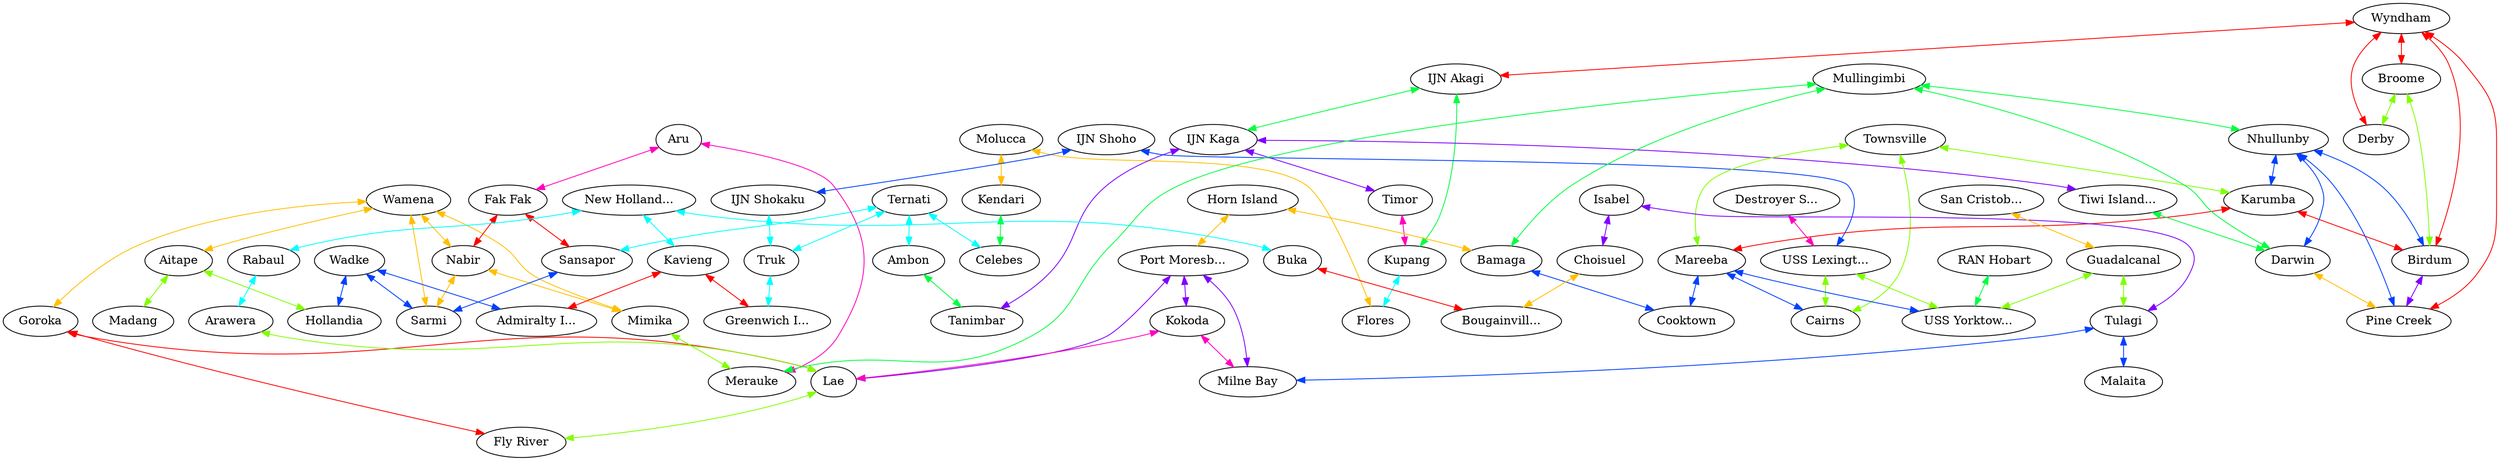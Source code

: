 graph x {
"Celebes" [pos="0.291666666666667,-1.16666666666667",label="Celebes"]
"Kendari" [pos="0.319444444444444,-1.98611111111111",label="Kendari"]
"Molucca" [pos="0.722222222222222,-2.41666666666667",label="Molucca"]
"Flores" [pos="0.430555555555556,-3.41666666666667",label="Flores"]
"Timor" [pos="1.15277777777778,-3.36111111111111",label="Timor"]
"Kupang" [pos="0.708333333333333,-3.77777777777778",label="Kupang"]
"IJN Akagi" [pos="0.833333333333333,-4.55555555555556",label="IJN Akagi"]
"IJN Kaga" [pos="1.90277777777778,-3.75",label="IJN Kaga"]
"Tanimbar" [pos="2.125,-3.30555555555556",label="Tanimbar"]
"Ambon" [pos="1.77777777777778,-1.80555555555556",label="Ambon"]
"Ternati" [pos="1.58333333333333,-1.15277777777778",label="Ternati"]
"Truk" [pos="6.59722222222222,-1",label="Truk"]
"IJN Shoho" [pos="6.58333333333333,-4.72222222222222",label="IJN Shoho"]
"IJN Shokaku" [pos="8.13888888888889,-2.56944444444444",label="IJN Shokaku"]
"Destroyer Sims" [pos="7.15277777777778,-5.25",label="Destroyer S..."]
"USS Lexington" [pos="6.29166666666667,-5.45833333333333",label="USS Lexingt..."]
"USS Yorktown" [pos="5.61111111111111,-4.72222222222222",label="USS Yorktow..."]
"RAN Hobart" [pos="4.875,-4.84722222222222",label="RAN Hobart"]
"Cairns" [pos="4.625,-5.83333333333333",label="Cairns"]
"Townsville" [pos="4.33333333333333,-6.29166666666667",label="Townsville"]
"Karumba" [pos="3,-6.08333333333333",label="Karumba"]
"Mareeba" [pos="4.04166666666667,-5.98611111111111",label="Mareeba"]
"Cooktown" [pos="4.02777777777778,-5.20833333333333",label="Cooktown"]
"Bamaga" [pos="3.97222222222222,-4.72222222222222",label="Bamaga"]
"Horn Island" [pos="3.84722222222222,-3.93055555555556",label="Horn Island"]
"Milne Bay" [pos="5.41666666666667,-4.08333333333333",label="Milne Bay"]
"Port Moresby" [pos="4.79166666666667,-3.88888888888889",label="Port Moresb..."]
"Kokoda" [pos="5.33333333333333,-3.5",label="Kokoda"]
"Lae" [pos="5.01388888888889,-3.15277777777778",label="Lae"]
"Goroka" [pos="4.16666666666667,-2.76388888888889",label="Goroka"]
"Fly River" [pos="4.27777777777778,-3.40277777777778",label="Fly River"]
"Merauke" [pos="3.58333333333333,-3",label="Merauke"]
"Aru" [pos="2.43055555555556,-2.72222222222222",label="Aru"]
"Mimika" [pos="3.13888888888889,-2.5",label="Mimika"]
"Wamena" [pos="3.83333333333333,-2.45833333333333",label="Wamena"]
"Nabir" [pos="2.98611111111111,-1.90277777777778",label="Nabir"]
"Fak Fak" [pos="2.41666666666667,-1.83333333333333",label="Fak Fak"]
"Sansapor" [pos="2.30555555555556,-1.375",label="Sansapor"]
"Madang" [pos="4.69444444444444,-2.625",label="Madang"]
"Aitape" [pos="4.33333333333333,-2.20833333333333",label="Aitape"]
"Hollandia" [pos="4.02777777777778,-1.95833333333333",label="Hollandia"]
"Wadke" [pos="3.59722222222222,-1.75",label="Wadke"]
"Sarmi" [pos="3.06944444444444,-1.48611111111111",label="Sarmi"]
"Admiralty Island" [pos="4.84722222222222,-1.38888888888889",label="Admiralty I..."]
"Greenwich Island" [pos="6.48611111111111,-1.47222222222222",label="Greenwich I..."]
"Kavieng" [pos="5.51388888888889,-1.84722222222222",label="Kavieng"]
"New Hollandia" [pos="6.05555555555556,-2.11111111111111",label="New Holland..."]
"Rabaul" [pos="5.91666666666667,-2.61111111111111",label="Rabaul"]
"Arawera" [pos="5.44444444444444,-2.73611111111111",label="Arawera"]
"Buka" [pos="6.41666666666667,-2.40277777777778",label="Buka"]
"Bougainville" [pos="6.54166666666667,-2.75",label="Bougainvill..."]
"Choisuel" [pos="6.83333333333333,-2.98611111111111",label="Choisuel"]
"Isabel" [pos="7.15277777777778,-3.29166666666667",label="Isabel"]
"Tulagi" [pos="6.47222222222222,-3.70833333333333",label="Tulagi"]
"Malaita" [pos="7.55555555555556,-3.72222222222222",label="Malaita"]
"Guadalcanal" [pos="7.34722222222222,-4.05555555555556",label="Guadalcanal"]
"San Cristobal" [pos="7.48611111111111,-4.56944444444444",label="San Cristob..."]
"Broome" [pos="0.680555555555556,-6.27777777777778",label="Broome"]
"Derby" [pos="0.930555555555556,-5.80555555555556",label="Derby"]
"Wyndham" [pos="1.55555555555556,-5.97222222222222",label="Wyndham"]
"Birdum" [pos="2.08333333333333,-6.16666666666667",label="Birdum"]
"Pine Creek" [pos="2.125,-5.52777777777778",label="Pine Creek"]
"Darwin" [pos="2.05555555555556,-4.84722222222222",label="Darwin"]
"Tiwi Islands" [pos="1.72222222222222,-4.43055555555556",label="Tiwi Island..."]
"Mullingimbi" [pos="2.66666666666667,-4.79166666666667",label="Mullingimbi"]
"Nhullunby" [pos="2.61111111111111,-5.26388888888889",label="Nhullunby"]
"Molucca" -- "Kendari" [dir="both",color="0.125,1,1"]
"Molucca" -- "Flores" [dir="both",color="0.125,1,1"]
"Townsville" -- "Mareeba" [dir="both",color="0.25,1,1"]
"Townsville" -- "Cairns" [dir="both",color="0.25,1,1"]
"Townsville" -- "Karumba" [dir="both",color="0.25,1,1"]
"Mullingimbi" -- "Merauke" [dir="both",color="0.375,1,1"]
"Mullingimbi" -- "Bamaga" [dir="both",color="0.375,1,1"]
"Mullingimbi" -- "Darwin" [dir="both",color="0.375,1,1"]
"Mullingimbi" -- "Nhullunby" [dir="both",color="0.375,1,1"]
"New Hollandia" -- "Rabaul" [dir="both",color="0.5,1,1"]
"New Hollandia" -- "Kavieng" [dir="both",color="0.5,1,1"]
"New Hollandia" -- "Buka" [dir="both",color="0.5,1,1"]
"IJN Shoho" -- "USS Lexington" [dir="both",color="0.625,1,1"]
"IJN Shoho" -- "IJN Shokaku" [dir="both",color="0.625,1,1"]
"Isabel" -- "Tulagi" [dir="both",color="0.75,1,1"]
"Isabel" -- "Choisuel" [dir="both",color="0.75,1,1"]
"Aru" -- "Merauke" [dir="both",color="0.875,1,1"]
"Aru" -- "Fak Fak" [dir="both",color="0.875,1,1"]
"Wyndham" -- "IJN Akagi" [dir="both",color="1,1,1"]
"Wyndham" -- "Broome" [dir="both",color="1,1,1"]
"Wyndham" -- "Pine Creek" [dir="both",color="1,1,1"]
"Wyndham" -- "Birdum" [dir="both",color="1,1,1"]
"Wyndham" -- "Derby" [dir="both",color="1,1,1"]
"Wamena" -- "Mimika" [dir="both",color="0.125,1,1"]
"Wamena" -- "Goroka" [dir="both",color="0.125,1,1"]
"Wamena" -- "Sarmi" [dir="both",color="0.125,1,1"]
"Wamena" -- "Aitape" [dir="both",color="0.125,1,1"]
"Wamena" -- "Nabir" [dir="both",color="0.125,1,1"]
"Broome" -- "Birdum" [dir="both",color="0.25,1,1"]
"Broome" -- "Derby" [dir="both",color="0.25,1,1"]
"IJN Akagi" -- "IJN Kaga" [dir="both",color="0.375,1,1"]
"IJN Akagi" -- "Kupang" [dir="both",color="0.375,1,1"]
"IJN Shokaku" -- "Truk" [dir="both",color="0.5,1,1"]
"Wadke" -- "Hollandia" [dir="both",color="0.625,1,1"]
"Wadke" -- "Sarmi" [dir="both",color="0.625,1,1"]
"Wadke" -- "Admiralty Island" [dir="both",color="0.625,1,1"]
"IJN Kaga" -- "Timor" [dir="both",color="0.75,1,1"]
"IJN Kaga" -- "Tiwi Islands" [dir="both",color="0.75,1,1"]
"IJN Kaga" -- "Tanimbar" [dir="both",color="0.75,1,1"]
"Timor" -- "Kupang" [dir="both",color="0.875,1,1"]
"Fak Fak" -- "Sansapor" [dir="both",color="1,1,1"]
"Fak Fak" -- "Nabir" [dir="both",color="1,1,1"]
"San Cristobal" -- "Guadalcanal" [dir="both",color="0.125,1,1"]
"Guadalcanal" -- "Tulagi" [dir="both",color="0.25,1,1"]
"Guadalcanal" -- "USS Yorktown" [dir="both",color="0.25,1,1"]
"Kendari" -- "Celebes" [dir="both",color="0.375,1,1"]
"Ternati" -- "Truk" [dir="both",color="0.5,1,1"]
"Ternati" -- "Sansapor" [dir="both",color="0.5,1,1"]
"Ternati" -- "Celebes" [dir="both",color="0.5,1,1"]
"Ternati" -- "Ambon" [dir="both",color="0.5,1,1"]
"Tulagi" -- "Milne Bay" [dir="both",color="0.625,1,1"]
"Tulagi" -- "Malaita" [dir="both",color="0.625,1,1"]
"Goroka" -- "Lae" [dir="both",color="1,1,1"]
"Goroka" -- "Fly River" [dir="both",color="1,1,1"]
"Horn Island" -- "Port Moresby" [dir="both",color="0.125,1,1"]
"Horn Island" -- "Bamaga" [dir="both",color="0.125,1,1"]
"Aitape" -- "Hollandia" [dir="both",color="0.25,1,1"]
"Aitape" -- "Madang" [dir="both",color="0.25,1,1"]
"Ambon" -- "Tanimbar" [dir="both",color="0.375,1,1"]
"Rabaul" -- "Arawera" [dir="both",color="0.5,1,1"]
"Sansapor" -- "Sarmi" [dir="both",color="0.625,1,1"]
"Destroyer Sims" -- "USS Lexington" [dir="both",color="0.875,1,1"]
"Buka" -- "Bougainville" [dir="both",color="1,1,1"]
"Nabir" -- "Mimika" [dir="both",color="0.125,1,1"]
"Nabir" -- "Sarmi" [dir="both",color="0.125,1,1"]
"USS Lexington" -- "Cairns" [dir="both",color="0.25,1,1"]
"USS Lexington" -- "USS Yorktown" [dir="both",color="0.25,1,1"]
"Tiwi Islands" -- "Darwin" [dir="both",color="0.375,1,1"]
"Kupang" -- "Flores" [dir="both",color="0.5,1,1"]
"Nhullunby" -- "Pine Creek" [dir="both",color="0.625,1,1"]
"Nhullunby" -- "Darwin" [dir="both",color="0.625,1,1"]
"Nhullunby" -- "Birdum" [dir="both",color="0.625,1,1"]
"Nhullunby" -- "Karumba" [dir="both",color="0.625,1,1"]
"Port Moresby" -- "Kokoda" [dir="both",color="0.75,1,1"]
"Port Moresby" -- "Lae" [dir="both",color="0.75,1,1"]
"Port Moresby" -- "Milne Bay" [dir="both",color="0.75,1,1"]
"Kokoda" -- "Lae" [dir="both",color="0.875,1,1"]
"Kokoda" -- "Milne Bay" [dir="both",color="0.875,1,1"]
"Karumba" -- "Mareeba" [dir="both",color="1,1,1"]
"Karumba" -- "Birdum" [dir="both",color="1,1,1"]
"Darwin" -- "Pine Creek" [dir="both",color="0.125,1,1"]
"Arawera" -- "Lae" [dir="both",color="0.25,1,1"]
"RAN Hobart" -- "USS Yorktown" [dir="both",color="0.375,1,1"]
"Mareeba" -- "Cooktown" [dir="both",color="0.625,1,1"]
"Mareeba" -- "Cairns" [dir="both",color="0.625,1,1"]
"Mareeba" -- "USS Yorktown" [dir="both",color="0.625,1,1"]
"Birdum" -- "Pine Creek" [dir="both",color="0.75,1,1"]
"Kavieng" -- "Greenwich Island" [dir="both",color="1,1,1"]
"Kavieng" -- "Admiralty Island" [dir="both",color="1,1,1"]
"Lae" -- "Fly River" [dir="both",color="0.25,1,1"]
"Truk" -- "Greenwich Island" [dir="both",color="0.5,1,1"]
"Bamaga" -- "Cooktown" [dir="both",color="0.625,1,1"]
"Choisuel" -- "Bougainville" [dir="both",color="0.125,1,1"]
"Mimika" -- "Merauke" [dir="both",color="0.25,1,1"]
}
